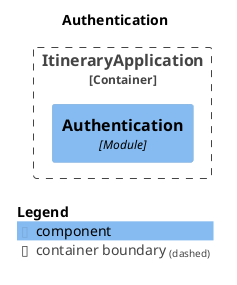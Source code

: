 @startuml
set separator none
title Authentication

top to bottom direction

!include <C4/C4>
!include <C4/C4_Context>
!include <C4/C4_Component>

Container_Boundary("ItineraryApplication.ItineraryApplication_boundary", "ItineraryApplication", $tags="") {
  Component(ItineraryApplication.ItineraryApplication.Authentication, "Authentication", $techn="Module", $descr="", $tags="", $link="")
}


SHOW_LEGEND(true)
@enduml